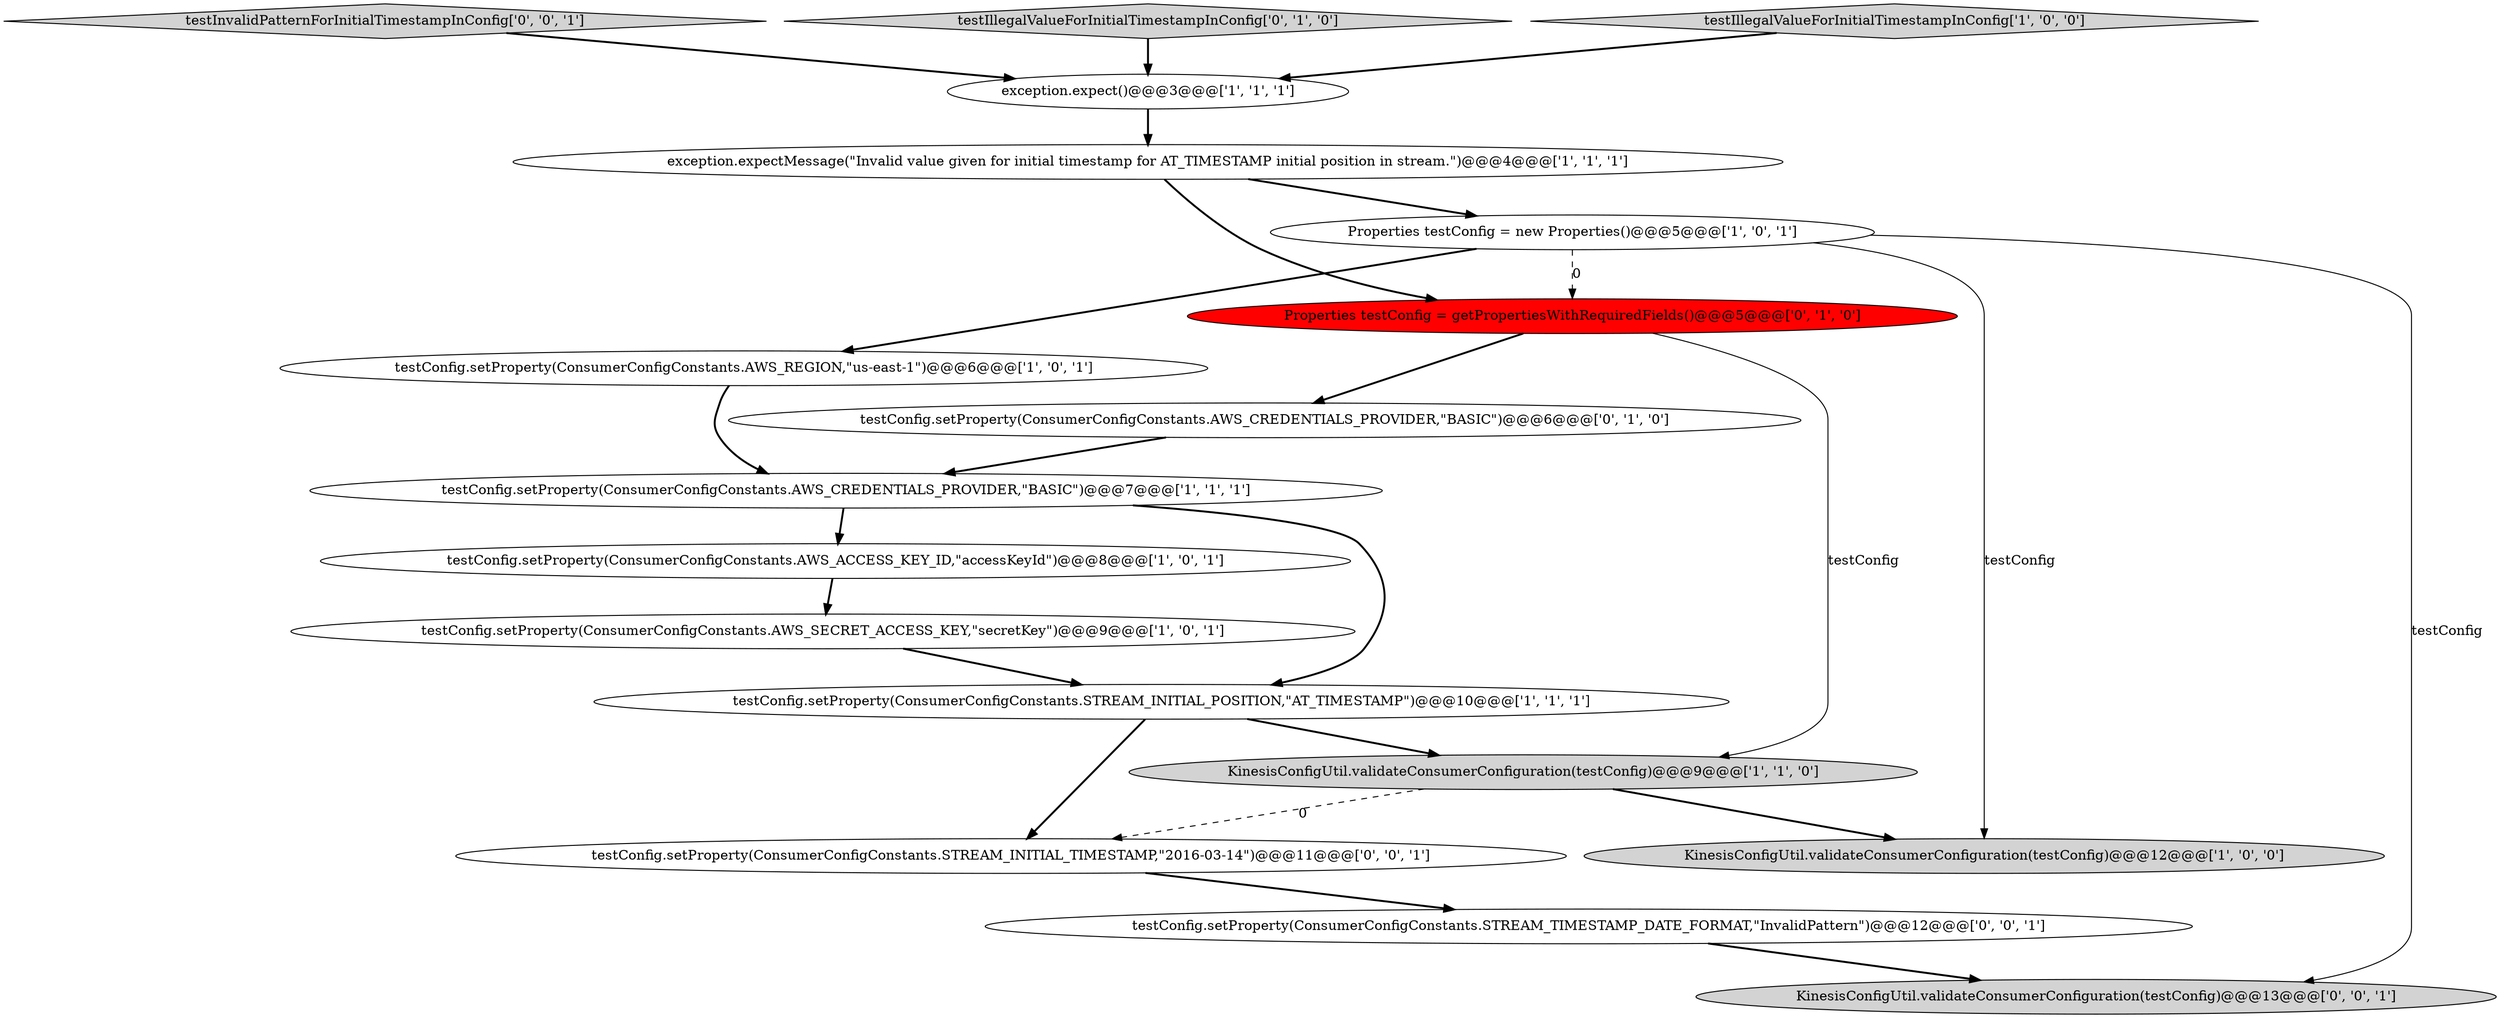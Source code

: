 digraph {
16 [style = filled, label = "testInvalidPatternForInitialTimestampInConfig['0', '0', '1']", fillcolor = lightgray, shape = diamond image = "AAA0AAABBB3BBB"];
13 [style = filled, label = "testIllegalValueForInitialTimestampInConfig['0', '1', '0']", fillcolor = lightgray, shape = diamond image = "AAA0AAABBB2BBB"];
15 [style = filled, label = "testConfig.setProperty(ConsumerConfigConstants.STREAM_TIMESTAMP_DATE_FORMAT,\"InvalidPattern\")@@@12@@@['0', '0', '1']", fillcolor = white, shape = ellipse image = "AAA0AAABBB3BBB"];
9 [style = filled, label = "testConfig.setProperty(ConsumerConfigConstants.AWS_SECRET_ACCESS_KEY,\"secretKey\")@@@9@@@['1', '0', '1']", fillcolor = white, shape = ellipse image = "AAA0AAABBB1BBB"];
14 [style = filled, label = "testConfig.setProperty(ConsumerConfigConstants.STREAM_INITIAL_TIMESTAMP,\"2016-03-14\")@@@11@@@['0', '0', '1']", fillcolor = white, shape = ellipse image = "AAA0AAABBB3BBB"];
17 [style = filled, label = "KinesisConfigUtil.validateConsumerConfiguration(testConfig)@@@13@@@['0', '0', '1']", fillcolor = lightgray, shape = ellipse image = "AAA0AAABBB3BBB"];
0 [style = filled, label = "testConfig.setProperty(ConsumerConfigConstants.AWS_ACCESS_KEY_ID,\"accessKeyId\")@@@8@@@['1', '0', '1']", fillcolor = white, shape = ellipse image = "AAA0AAABBB1BBB"];
11 [style = filled, label = "Properties testConfig = getPropertiesWithRequiredFields()@@@5@@@['0', '1', '0']", fillcolor = red, shape = ellipse image = "AAA1AAABBB2BBB"];
7 [style = filled, label = "KinesisConfigUtil.validateConsumerConfiguration(testConfig)@@@12@@@['1', '0', '0']", fillcolor = lightgray, shape = ellipse image = "AAA0AAABBB1BBB"];
12 [style = filled, label = "testConfig.setProperty(ConsumerConfigConstants.AWS_CREDENTIALS_PROVIDER,\"BASIC\")@@@6@@@['0', '1', '0']", fillcolor = white, shape = ellipse image = "AAA0AAABBB2BBB"];
8 [style = filled, label = "KinesisConfigUtil.validateConsumerConfiguration(testConfig)@@@9@@@['1', '1', '0']", fillcolor = lightgray, shape = ellipse image = "AAA0AAABBB1BBB"];
6 [style = filled, label = "exception.expect()@@@3@@@['1', '1', '1']", fillcolor = white, shape = ellipse image = "AAA0AAABBB1BBB"];
3 [style = filled, label = "testConfig.setProperty(ConsumerConfigConstants.AWS_REGION,\"us-east-1\")@@@6@@@['1', '0', '1']", fillcolor = white, shape = ellipse image = "AAA0AAABBB1BBB"];
10 [style = filled, label = "testConfig.setProperty(ConsumerConfigConstants.STREAM_INITIAL_POSITION,\"AT_TIMESTAMP\")@@@10@@@['1', '1', '1']", fillcolor = white, shape = ellipse image = "AAA0AAABBB1BBB"];
2 [style = filled, label = "Properties testConfig = new Properties()@@@5@@@['1', '0', '1']", fillcolor = white, shape = ellipse image = "AAA0AAABBB1BBB"];
4 [style = filled, label = "testConfig.setProperty(ConsumerConfigConstants.AWS_CREDENTIALS_PROVIDER,\"BASIC\")@@@7@@@['1', '1', '1']", fillcolor = white, shape = ellipse image = "AAA0AAABBB1BBB"];
1 [style = filled, label = "exception.expectMessage(\"Invalid value given for initial timestamp for AT_TIMESTAMP initial position in stream.\")@@@4@@@['1', '1', '1']", fillcolor = white, shape = ellipse image = "AAA0AAABBB1BBB"];
5 [style = filled, label = "testIllegalValueForInitialTimestampInConfig['1', '0', '0']", fillcolor = lightgray, shape = diamond image = "AAA0AAABBB1BBB"];
4->10 [style = bold, label=""];
0->9 [style = bold, label=""];
10->14 [style = bold, label=""];
16->6 [style = bold, label=""];
2->3 [style = bold, label=""];
11->8 [style = solid, label="testConfig"];
11->12 [style = bold, label=""];
9->10 [style = bold, label=""];
8->14 [style = dashed, label="0"];
3->4 [style = bold, label=""];
2->17 [style = solid, label="testConfig"];
2->7 [style = solid, label="testConfig"];
8->7 [style = bold, label=""];
1->11 [style = bold, label=""];
4->0 [style = bold, label=""];
6->1 [style = bold, label=""];
15->17 [style = bold, label=""];
5->6 [style = bold, label=""];
10->8 [style = bold, label=""];
12->4 [style = bold, label=""];
2->11 [style = dashed, label="0"];
14->15 [style = bold, label=""];
1->2 [style = bold, label=""];
13->6 [style = bold, label=""];
}
